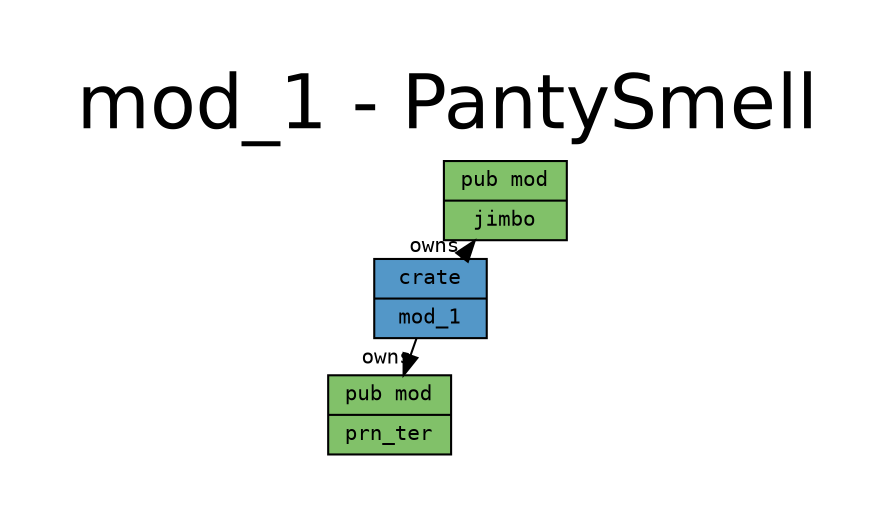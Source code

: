 digraph {

    graph [
        label="mod_1 - PantySmell",
        labelloc=t,

        pad=0.4,

        // Consider rendering the graph using a different layout algorithm, such as:
        // [dot, neato, twopi, circo, fdp, sfdp]
        layout=neato,
        overlap=false,
        splines="line",
        rankdir=LR,

        fontname="Helvetica", 
        fontsize="36",
    ];

    node [
        fontname="monospace",
        fontsize="10",
        shape="record",
        style="filled",
    ];

    edge [
        fontname="monospace",
        fontsize="10",
    ];

    "mod_1" [label="crate|mod_1", fillcolor="#5397c8"]; // "crate" node
    "mod_1::jimbo" [label="pub mod|jimbo", fillcolor="#81c169"]; // "mod" node
    "mod_1::prn_ter" [label="pub mod|prn_ter", fillcolor="#81c169"]; // "mod" node

    "mod_1" -> "mod_1::jimbo" [label="owns", color="#000000", style="solid"] [constraint=true]; // "owns" edge
    "mod_1" -> "mod_1::prn_ter" [label="owns", color="#000000", style="solid"] [constraint=true]; // "owns" edge

}
